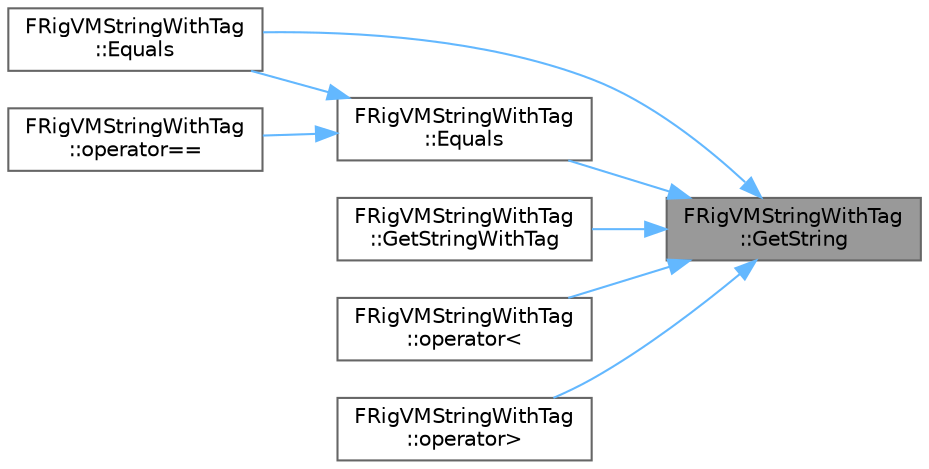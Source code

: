 digraph "FRigVMStringWithTag::GetString"
{
 // INTERACTIVE_SVG=YES
 // LATEX_PDF_SIZE
  bgcolor="transparent";
  edge [fontname=Helvetica,fontsize=10,labelfontname=Helvetica,labelfontsize=10];
  node [fontname=Helvetica,fontsize=10,shape=box,height=0.2,width=0.4];
  rankdir="RL";
  Node1 [id="Node000001",label="FRigVMStringWithTag\l::GetString",height=0.2,width=0.4,color="gray40", fillcolor="grey60", style="filled", fontcolor="black",tooltip=" "];
  Node1 -> Node2 [id="edge1_Node000001_Node000002",dir="back",color="steelblue1",style="solid",tooltip=" "];
  Node2 [id="Node000002",label="FRigVMStringWithTag\l::Equals",height=0.2,width=0.4,color="grey40", fillcolor="white", style="filled",URL="$d6/d4e/structFRigVMStringWithTag.html#aa6f6167a33cf934c67927ac1f2c3779d",tooltip=" "];
  Node1 -> Node3 [id="edge2_Node000001_Node000003",dir="back",color="steelblue1",style="solid",tooltip=" "];
  Node3 [id="Node000003",label="FRigVMStringWithTag\l::Equals",height=0.2,width=0.4,color="grey40", fillcolor="white", style="filled",URL="$d6/d4e/structFRigVMStringWithTag.html#a073c6b3db0dc9dba99c8226872f4fb31",tooltip=" "];
  Node3 -> Node2 [id="edge3_Node000003_Node000002",dir="back",color="steelblue1",style="solid",tooltip=" "];
  Node3 -> Node4 [id="edge4_Node000003_Node000004",dir="back",color="steelblue1",style="solid",tooltip=" "];
  Node4 [id="Node000004",label="FRigVMStringWithTag\l::operator==",height=0.2,width=0.4,color="grey40", fillcolor="white", style="filled",URL="$d6/d4e/structFRigVMStringWithTag.html#acd080929cbe8e169cf8db50ca75cc329",tooltip=" "];
  Node1 -> Node5 [id="edge5_Node000001_Node000005",dir="back",color="steelblue1",style="solid",tooltip=" "];
  Node5 [id="Node000005",label="FRigVMStringWithTag\l::GetStringWithTag",height=0.2,width=0.4,color="grey40", fillcolor="white", style="filled",URL="$d6/d4e/structFRigVMStringWithTag.html#a2adcbe21e4dd967340ffbd8be57fb92a",tooltip=" "];
  Node1 -> Node6 [id="edge6_Node000001_Node000006",dir="back",color="steelblue1",style="solid",tooltip=" "];
  Node6 [id="Node000006",label="FRigVMStringWithTag\l::operator\<",height=0.2,width=0.4,color="grey40", fillcolor="white", style="filled",URL="$d6/d4e/structFRigVMStringWithTag.html#aabf0d88eecc68912f2e4cdb24365810f",tooltip=" "];
  Node1 -> Node7 [id="edge7_Node000001_Node000007",dir="back",color="steelblue1",style="solid",tooltip=" "];
  Node7 [id="Node000007",label="FRigVMStringWithTag\l::operator\>",height=0.2,width=0.4,color="grey40", fillcolor="white", style="filled",URL="$d6/d4e/structFRigVMStringWithTag.html#ad3ebe0bbe5ee03ed83f5c3246c732538",tooltip=" "];
}
